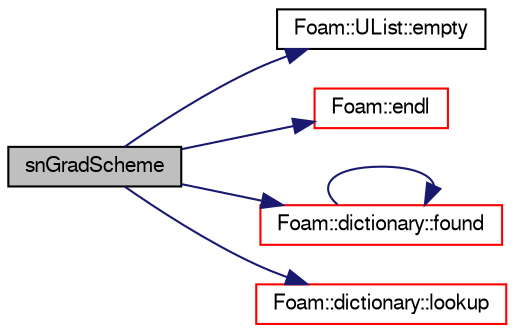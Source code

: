 digraph "snGradScheme"
{
  bgcolor="transparent";
  edge [fontname="FreeSans",fontsize="10",labelfontname="FreeSans",labelfontsize="10"];
  node [fontname="FreeSans",fontsize="10",shape=record];
  rankdir="LR";
  Node4162 [label="snGradScheme",height=0.2,width=0.4,color="black", fillcolor="grey75", style="filled", fontcolor="black"];
  Node4162 -> Node4163 [color="midnightblue",fontsize="10",style="solid",fontname="FreeSans"];
  Node4163 [label="Foam::UList::empty",height=0.2,width=0.4,color="black",URL="$a25698.html#a644718bb2fb240de962dc3c9a1fdf0dc",tooltip="Return true if the UList is empty (ie, size() is zero). "];
  Node4162 -> Node4164 [color="midnightblue",fontsize="10",style="solid",fontname="FreeSans"];
  Node4164 [label="Foam::endl",height=0.2,width=0.4,color="red",URL="$a21124.html#a2db8fe02a0d3909e9351bb4275b23ce4",tooltip="Add newline and flush stream. "];
  Node4162 -> Node4166 [color="midnightblue",fontsize="10",style="solid",fontname="FreeSans"];
  Node4166 [label="Foam::dictionary::found",height=0.2,width=0.4,color="red",URL="$a26014.html#adcd3d5d43253006ef145e56b43025d28",tooltip="Search dictionary for given keyword. "];
  Node4166 -> Node4166 [color="midnightblue",fontsize="10",style="solid",fontname="FreeSans"];
  Node4162 -> Node4168 [color="midnightblue",fontsize="10",style="solid",fontname="FreeSans"];
  Node4168 [label="Foam::dictionary::lookup",height=0.2,width=0.4,color="red",URL="$a26014.html#a6a0727fa523e48977e27348663def509",tooltip="Find and return an entry data stream. "];
}
